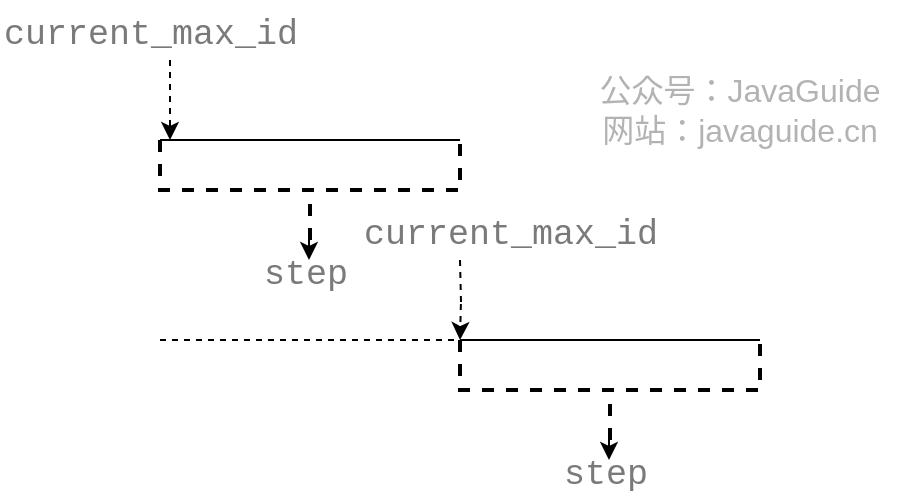 <mxfile version="13.4.5" type="device"><diagram id="4dBRQqYbX6Ulh3KiuhDa" name="Page-1"><mxGraphModel dx="1106" dy="852" grid="1" gridSize="10" guides="1" tooltips="1" connect="1" arrows="1" fold="1" page="1" pageScale="1" pageWidth="827" pageHeight="1169" math="0" shadow="0"><root><mxCell id="0"/><mxCell id="1" parent="0"/><mxCell id="uUyT0NRF9virU1FUA2yz-1" value="" style="endArrow=none;html=1;sketch=0;shadow=0;" parent="1" edge="1"><mxGeometry width="50" height="50" relative="1" as="geometry"><mxPoint x="130" y="330" as="sourcePoint"/><mxPoint x="280" y="330" as="targetPoint"/></mxGeometry></mxCell><mxCell id="uUyT0NRF9virU1FUA2yz-2" value="" style="endArrow=none;html=1;dashed=1;sketch=0;shadow=0;" parent="1" edge="1"><mxGeometry width="50" height="50" relative="1" as="geometry"><mxPoint x="130" y="430" as="sourcePoint"/><mxPoint x="280" y="430" as="targetPoint"/></mxGeometry></mxCell><mxCell id="uUyT0NRF9virU1FUA2yz-3" value="" style="endArrow=none;html=1;sketch=0;shadow=0;" parent="1" edge="1"><mxGeometry width="50" height="50" relative="1" as="geometry"><mxPoint x="280" y="430" as="sourcePoint"/><mxPoint x="430" y="430" as="targetPoint"/></mxGeometry></mxCell><mxCell id="uUyT0NRF9virU1FUA2yz-5" style="edgeStyle=orthogonalEdgeStyle;rounded=0;orthogonalLoop=1;jettySize=auto;html=1;dashed=1;sketch=0;shadow=0;" parent="1" source="uUyT0NRF9virU1FUA2yz-4" edge="1"><mxGeometry relative="1" as="geometry"><mxPoint x="135" y="330" as="targetPoint"/></mxGeometry></mxCell><mxCell id="uUyT0NRF9virU1FUA2yz-4" value="&lt;span style=&quot;color: rgb(122, 122, 122); font-family: menlo, monaco, &amp;quot;courier new&amp;quot;, monospace; font-size: 17.5px; font-style: normal; font-weight: 300; letter-spacing: normal; text-align: left; text-indent: 0px; text-transform: none; word-spacing: 0px; background-color: rgb(255, 255, 255); text-decoration: none; display: inline; float: none;&quot;&gt;current_max_id&lt;/span&gt;" style="text;whiteSpace=wrap;html=1;sketch=0;shadow=0;" parent="1" vertex="1"><mxGeometry x="50" y="260" width="170" height="30" as="geometry"/></mxCell><mxCell id="uUyT0NRF9virU1FUA2yz-6" value="&lt;font color=&quot;#7a7a7a&quot; face=&quot;menlo, monaco, courier new, monospace&quot;&gt;&lt;span style=&quot;font-size: 17.5px ; background-color: rgb(255 , 255 , 255)&quot;&gt;step&lt;/span&gt;&lt;/font&gt;" style="text;whiteSpace=wrap;html=1;sketch=0;shadow=0;" parent="1" vertex="1"><mxGeometry x="180" y="380" width="50" height="20" as="geometry"/></mxCell><mxCell id="uUyT0NRF9virU1FUA2yz-8" value="" style="strokeWidth=2;html=1;shape=mxgraph.flowchart.annotation_2;align=left;labelPosition=right;pointerEvents=1;rotation=-90;dashed=1;sketch=0;shadow=0;" parent="1" vertex="1"><mxGeometry x="180" y="280" width="50" height="150" as="geometry"/></mxCell><mxCell id="uUyT0NRF9virU1FUA2yz-11" value="&lt;span style=&quot;color: rgb(122, 122, 122); font-family: menlo, monaco, &amp;quot;courier new&amp;quot;, monospace; font-size: 17.5px; font-style: normal; font-weight: 300; letter-spacing: normal; text-align: left; text-indent: 0px; text-transform: none; word-spacing: 0px; background-color: rgb(255, 255, 255); text-decoration: none; display: inline; float: none;&quot;&gt;current_max_id&lt;/span&gt;" style="text;whiteSpace=wrap;html=1;sketch=0;shadow=0;" parent="1" vertex="1"><mxGeometry x="230" y="360" width="170" height="30" as="geometry"/></mxCell><mxCell id="uUyT0NRF9virU1FUA2yz-12" style="edgeStyle=orthogonalEdgeStyle;rounded=0;orthogonalLoop=1;jettySize=auto;html=1;dashed=1;sketch=0;shadow=0;" parent="1" edge="1"><mxGeometry relative="1" as="geometry"><mxPoint x="280" y="430" as="targetPoint"/><mxPoint x="280" y="390" as="sourcePoint"/></mxGeometry></mxCell><mxCell id="uUyT0NRF9virU1FUA2yz-13" value="" style="strokeWidth=2;html=1;shape=mxgraph.flowchart.annotation_2;align=left;labelPosition=right;pointerEvents=1;rotation=-90;dashed=1;sketch=0;shadow=0;" parent="1" vertex="1"><mxGeometry x="330" y="380" width="50" height="150" as="geometry"/></mxCell><mxCell id="uUyT0NRF9virU1FUA2yz-15" value="&lt;font color=&quot;#7a7a7a&quot; face=&quot;menlo, monaco, courier new, monospace&quot;&gt;&lt;span style=&quot;font-size: 17.5px ; background-color: rgb(255 , 255 , 255)&quot;&gt;step&lt;/span&gt;&lt;/font&gt;" style="text;whiteSpace=wrap;html=1;sketch=0;shadow=0;" parent="1" vertex="1"><mxGeometry x="330" y="480" width="50" height="20" as="geometry"/></mxCell><mxCell id="uUyT0NRF9virU1FUA2yz-16" value="" style="endArrow=classic;html=1;dashed=1;sketch=0;shadow=0;" parent="1" edge="1"><mxGeometry width="50" height="50" relative="1" as="geometry"><mxPoint x="204.5" y="380" as="sourcePoint"/><mxPoint x="204.5" y="390" as="targetPoint"/></mxGeometry></mxCell><mxCell id="uUyT0NRF9virU1FUA2yz-17" value="" style="endArrow=classic;html=1;dashed=1;sketch=0;shadow=0;" parent="1" edge="1"><mxGeometry width="50" height="50" relative="1" as="geometry"><mxPoint x="354.5" y="480" as="sourcePoint"/><mxPoint x="354.5" y="490" as="targetPoint"/></mxGeometry></mxCell><mxCell id="Vj4omW5eASoBA3h6q23y-1" value="&lt;font style=&quot;font-size: 16px;&quot;&gt;公众号：JavaGuide&lt;br style=&quot;font-size: 16px;&quot;&gt;网站：javaguide.cn&lt;/font&gt;" style="text;html=1;strokeColor=none;fillColor=none;align=center;verticalAlign=middle;whiteSpace=wrap;rounded=0;labelBackgroundColor=none;fontSize=16;fontColor=#B3B3B3;rotation=0;sketch=0;shadow=0;" vertex="1" parent="1"><mxGeometry x="330" y="310" width="180" height="10" as="geometry"/></mxCell></root></mxGraphModel></diagram></mxfile>